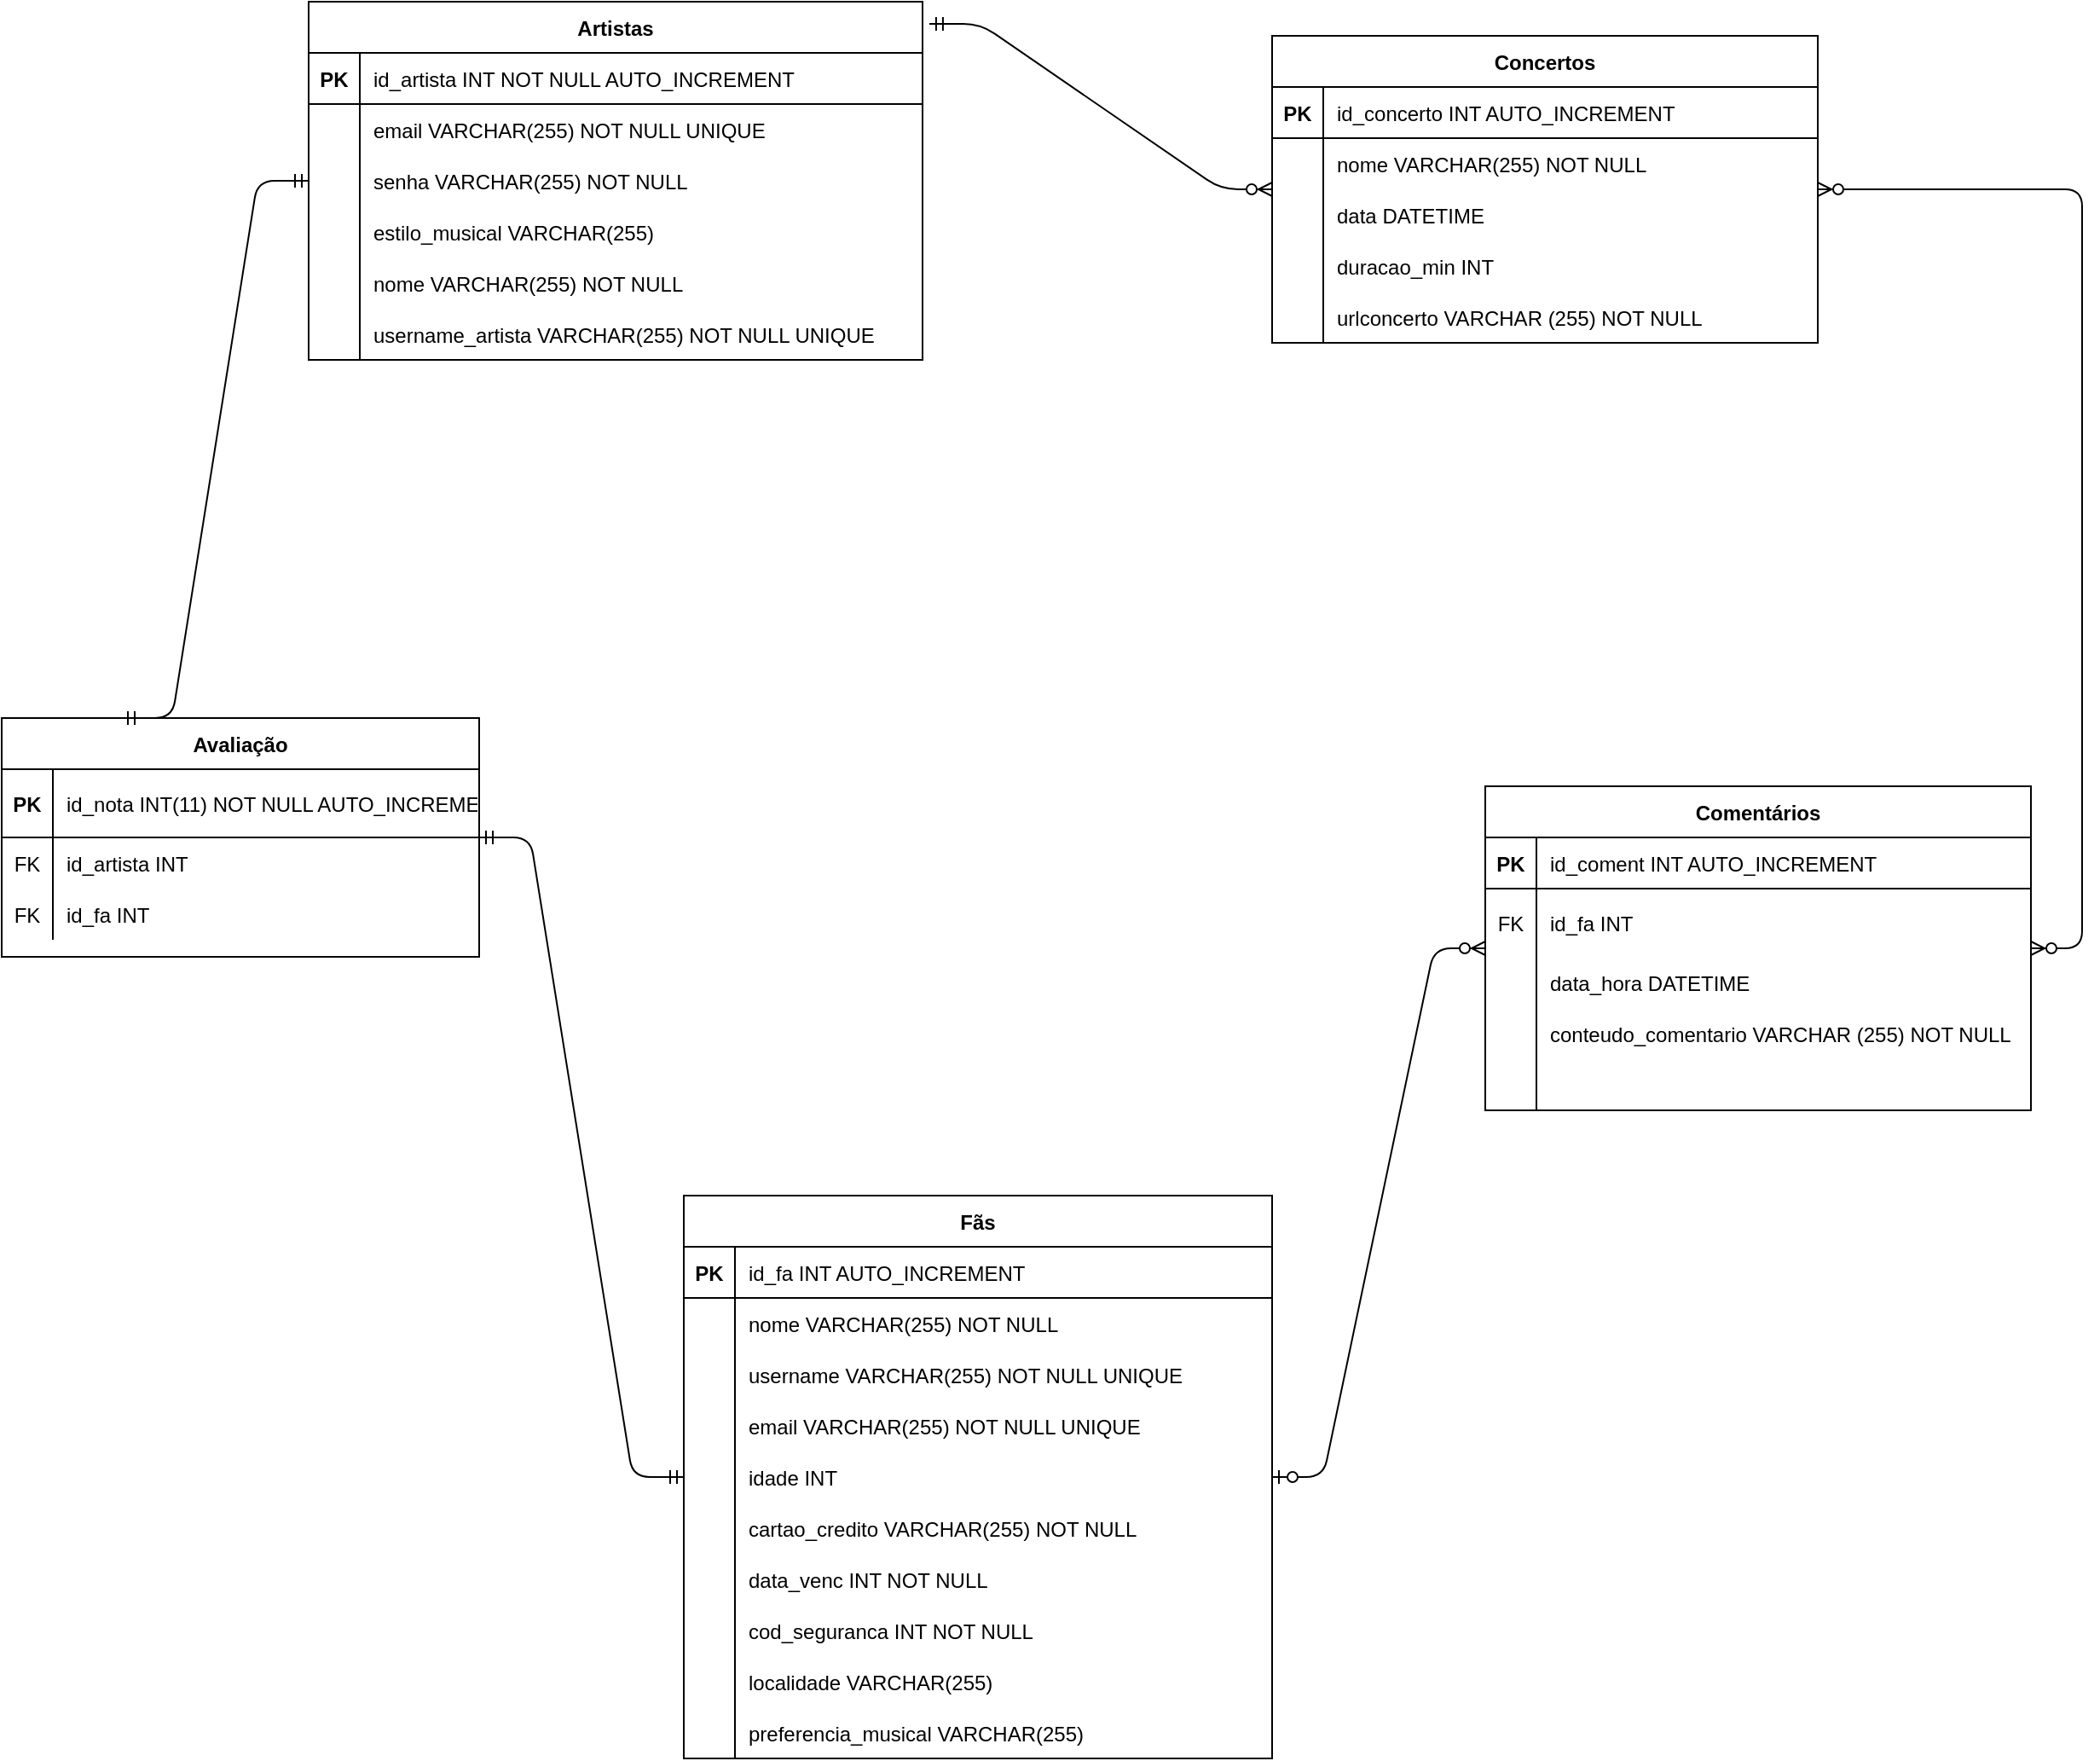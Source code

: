 <mxfile version="14.6.1" type="device"><diagram id="R2lEEEUBdFMjLlhIrx00" name="Page-1"><mxGraphModel dx="1736" dy="786" grid="1" gridSize="10" guides="1" tooltips="1" connect="1" arrows="1" fold="1" page="1" pageScale="1" pageWidth="850" pageHeight="1100" math="0" shadow="0" extFonts="Permanent Marker^https://fonts.googleapis.com/css?family=Permanent+Marker"><root><mxCell id="0"/><mxCell id="1" parent="0"/><mxCell id="C-vyLk0tnHw3VtMMgP7b-2" value="Fãs" style="shape=table;startSize=30;container=1;collapsible=1;childLayout=tableLayout;fixedRows=1;rowLines=0;fontStyle=1;align=center;resizeLast=1;" parent="1" vertex="1"><mxGeometry x="450" y="870" width="345" height="330" as="geometry"/></mxCell><mxCell id="C-vyLk0tnHw3VtMMgP7b-3" value="" style="shape=partialRectangle;collapsible=0;dropTarget=0;pointerEvents=0;fillColor=none;points=[[0,0.5],[1,0.5]];portConstraint=eastwest;top=0;left=0;right=0;bottom=1;fontStyle=0" parent="C-vyLk0tnHw3VtMMgP7b-2" vertex="1"><mxGeometry y="30" width="345" height="30" as="geometry"/></mxCell><mxCell id="C-vyLk0tnHw3VtMMgP7b-4" value="PK" style="shape=partialRectangle;overflow=hidden;connectable=0;fillColor=none;top=0;left=0;bottom=0;right=0;fontStyle=1;" parent="C-vyLk0tnHw3VtMMgP7b-3" vertex="1"><mxGeometry width="30" height="30" as="geometry"/></mxCell><mxCell id="C-vyLk0tnHw3VtMMgP7b-5" value="id_fa INT AUTO_INCREMENT " style="shape=partialRectangle;overflow=hidden;connectable=0;fillColor=none;top=0;left=0;bottom=0;right=0;align=left;spacingLeft=6;fontStyle=0;" parent="C-vyLk0tnHw3VtMMgP7b-3" vertex="1"><mxGeometry x="30" width="315" height="30" as="geometry"/></mxCell><mxCell id="C-vyLk0tnHw3VtMMgP7b-6" value="" style="shape=partialRectangle;collapsible=0;dropTarget=0;pointerEvents=0;fillColor=none;points=[[0,0.5],[1,0.5]];portConstraint=eastwest;top=0;left=0;right=0;bottom=0;" parent="C-vyLk0tnHw3VtMMgP7b-2" vertex="1"><mxGeometry y="60" width="345" height="30" as="geometry"/></mxCell><mxCell id="C-vyLk0tnHw3VtMMgP7b-7" value="" style="shape=partialRectangle;overflow=hidden;connectable=0;fillColor=none;top=0;left=0;bottom=0;right=0;" parent="C-vyLk0tnHw3VtMMgP7b-6" vertex="1"><mxGeometry width="30" height="30" as="geometry"/></mxCell><mxCell id="C-vyLk0tnHw3VtMMgP7b-8" value="nome VARCHAR(255) NOT NULL" style="shape=partialRectangle;overflow=hidden;connectable=0;fillColor=none;top=0;left=0;bottom=0;right=0;align=left;spacingLeft=6;" parent="C-vyLk0tnHw3VtMMgP7b-6" vertex="1"><mxGeometry x="30" width="315" height="30" as="geometry"/></mxCell><mxCell id="C-vyLk0tnHw3VtMMgP7b-9" value="" style="shape=partialRectangle;collapsible=0;dropTarget=0;pointerEvents=0;fillColor=none;points=[[0,0.5],[1,0.5]];portConstraint=eastwest;top=0;left=0;right=0;bottom=0;" parent="C-vyLk0tnHw3VtMMgP7b-2" vertex="1"><mxGeometry y="90" width="345" height="30" as="geometry"/></mxCell><mxCell id="C-vyLk0tnHw3VtMMgP7b-10" value="" style="shape=partialRectangle;overflow=hidden;connectable=0;fillColor=none;top=0;left=0;bottom=0;right=0;" parent="C-vyLk0tnHw3VtMMgP7b-9" vertex="1"><mxGeometry width="30" height="30" as="geometry"/></mxCell><mxCell id="C-vyLk0tnHw3VtMMgP7b-11" value="username VARCHAR(255) NOT NULL UNIQUE" style="shape=partialRectangle;overflow=hidden;connectable=0;fillColor=none;top=0;left=0;bottom=0;right=0;align=left;spacingLeft=6;" parent="C-vyLk0tnHw3VtMMgP7b-9" vertex="1"><mxGeometry x="30" width="315" height="30" as="geometry"/></mxCell><mxCell id="DINLj8_O2eYmH_7j22Gi-57" style="shape=partialRectangle;collapsible=0;dropTarget=0;pointerEvents=0;fillColor=none;points=[[0,0.5],[1,0.5]];portConstraint=eastwest;top=0;left=0;right=0;bottom=0;" vertex="1" parent="C-vyLk0tnHw3VtMMgP7b-2"><mxGeometry y="120" width="345" height="30" as="geometry"/></mxCell><mxCell id="DINLj8_O2eYmH_7j22Gi-58" style="shape=partialRectangle;overflow=hidden;connectable=0;fillColor=none;top=0;left=0;bottom=0;right=0;" vertex="1" parent="DINLj8_O2eYmH_7j22Gi-57"><mxGeometry width="30" height="30" as="geometry"/></mxCell><mxCell id="DINLj8_O2eYmH_7j22Gi-59" value="email VARCHAR(255) NOT NULL UNIQUE" style="shape=partialRectangle;overflow=hidden;connectable=0;fillColor=none;top=0;left=0;bottom=0;right=0;align=left;spacingLeft=6;" vertex="1" parent="DINLj8_O2eYmH_7j22Gi-57"><mxGeometry x="30" width="315" height="30" as="geometry"/></mxCell><mxCell id="DINLj8_O2eYmH_7j22Gi-60" style="shape=partialRectangle;collapsible=0;dropTarget=0;pointerEvents=0;fillColor=none;points=[[0,0.5],[1,0.5]];portConstraint=eastwest;top=0;left=0;right=0;bottom=0;" vertex="1" parent="C-vyLk0tnHw3VtMMgP7b-2"><mxGeometry y="150" width="345" height="30" as="geometry"/></mxCell><mxCell id="DINLj8_O2eYmH_7j22Gi-61" style="shape=partialRectangle;overflow=hidden;connectable=0;fillColor=none;top=0;left=0;bottom=0;right=0;" vertex="1" parent="DINLj8_O2eYmH_7j22Gi-60"><mxGeometry width="30" height="30" as="geometry"/></mxCell><mxCell id="DINLj8_O2eYmH_7j22Gi-62" value="idade INT" style="shape=partialRectangle;overflow=hidden;connectable=0;fillColor=none;top=0;left=0;bottom=0;right=0;align=left;spacingLeft=6;" vertex="1" parent="DINLj8_O2eYmH_7j22Gi-60"><mxGeometry x="30" width="315" height="30" as="geometry"/></mxCell><mxCell id="DINLj8_O2eYmH_7j22Gi-63" style="shape=partialRectangle;collapsible=0;dropTarget=0;pointerEvents=0;fillColor=none;points=[[0,0.5],[1,0.5]];portConstraint=eastwest;top=0;left=0;right=0;bottom=0;" vertex="1" parent="C-vyLk0tnHw3VtMMgP7b-2"><mxGeometry y="180" width="345" height="30" as="geometry"/></mxCell><mxCell id="DINLj8_O2eYmH_7j22Gi-64" style="shape=partialRectangle;overflow=hidden;connectable=0;fillColor=none;top=0;left=0;bottom=0;right=0;" vertex="1" parent="DINLj8_O2eYmH_7j22Gi-63"><mxGeometry width="30" height="30" as="geometry"/></mxCell><mxCell id="DINLj8_O2eYmH_7j22Gi-65" value="cartao_credito VARCHAR(255) NOT NULL" style="shape=partialRectangle;overflow=hidden;connectable=0;fillColor=none;top=0;left=0;bottom=0;right=0;align=left;spacingLeft=6;" vertex="1" parent="DINLj8_O2eYmH_7j22Gi-63"><mxGeometry x="30" width="315" height="30" as="geometry"/></mxCell><mxCell id="DINLj8_O2eYmH_7j22Gi-66" style="shape=partialRectangle;collapsible=0;dropTarget=0;pointerEvents=0;fillColor=none;points=[[0,0.5],[1,0.5]];portConstraint=eastwest;top=0;left=0;right=0;bottom=0;" vertex="1" parent="C-vyLk0tnHw3VtMMgP7b-2"><mxGeometry y="210" width="345" height="30" as="geometry"/></mxCell><mxCell id="DINLj8_O2eYmH_7j22Gi-67" style="shape=partialRectangle;overflow=hidden;connectable=0;fillColor=none;top=0;left=0;bottom=0;right=0;" vertex="1" parent="DINLj8_O2eYmH_7j22Gi-66"><mxGeometry width="30" height="30" as="geometry"/></mxCell><mxCell id="DINLj8_O2eYmH_7j22Gi-68" value="data_venc INT NOT NULL" style="shape=partialRectangle;overflow=hidden;connectable=0;fillColor=none;top=0;left=0;bottom=0;right=0;align=left;spacingLeft=6;" vertex="1" parent="DINLj8_O2eYmH_7j22Gi-66"><mxGeometry x="30" width="315" height="30" as="geometry"/></mxCell><mxCell id="DINLj8_O2eYmH_7j22Gi-69" style="shape=partialRectangle;collapsible=0;dropTarget=0;pointerEvents=0;fillColor=none;points=[[0,0.5],[1,0.5]];portConstraint=eastwest;top=0;left=0;right=0;bottom=0;" vertex="1" parent="C-vyLk0tnHw3VtMMgP7b-2"><mxGeometry y="240" width="345" height="30" as="geometry"/></mxCell><mxCell id="DINLj8_O2eYmH_7j22Gi-70" style="shape=partialRectangle;overflow=hidden;connectable=0;fillColor=none;top=0;left=0;bottom=0;right=0;" vertex="1" parent="DINLj8_O2eYmH_7j22Gi-69"><mxGeometry width="30" height="30" as="geometry"/></mxCell><mxCell id="DINLj8_O2eYmH_7j22Gi-71" value="cod_seguranca INT NOT NULL" style="shape=partialRectangle;overflow=hidden;connectable=0;fillColor=none;top=0;left=0;bottom=0;right=0;align=left;spacingLeft=6;" vertex="1" parent="DINLj8_O2eYmH_7j22Gi-69"><mxGeometry x="30" width="315" height="30" as="geometry"/></mxCell><mxCell id="DINLj8_O2eYmH_7j22Gi-72" style="shape=partialRectangle;collapsible=0;dropTarget=0;pointerEvents=0;fillColor=none;points=[[0,0.5],[1,0.5]];portConstraint=eastwest;top=0;left=0;right=0;bottom=0;" vertex="1" parent="C-vyLk0tnHw3VtMMgP7b-2"><mxGeometry y="270" width="345" height="30" as="geometry"/></mxCell><mxCell id="DINLj8_O2eYmH_7j22Gi-73" style="shape=partialRectangle;overflow=hidden;connectable=0;fillColor=none;top=0;left=0;bottom=0;right=0;" vertex="1" parent="DINLj8_O2eYmH_7j22Gi-72"><mxGeometry width="30" height="30" as="geometry"/></mxCell><mxCell id="DINLj8_O2eYmH_7j22Gi-74" value="localidade VARCHAR(255)" style="shape=partialRectangle;overflow=hidden;connectable=0;fillColor=none;top=0;left=0;bottom=0;right=0;align=left;spacingLeft=6;" vertex="1" parent="DINLj8_O2eYmH_7j22Gi-72"><mxGeometry x="30" width="315" height="30" as="geometry"/></mxCell><mxCell id="DINLj8_O2eYmH_7j22Gi-75" style="shape=partialRectangle;collapsible=0;dropTarget=0;pointerEvents=0;fillColor=none;points=[[0,0.5],[1,0.5]];portConstraint=eastwest;top=0;left=0;right=0;bottom=0;" vertex="1" parent="C-vyLk0tnHw3VtMMgP7b-2"><mxGeometry y="300" width="345" height="30" as="geometry"/></mxCell><mxCell id="DINLj8_O2eYmH_7j22Gi-76" style="shape=partialRectangle;overflow=hidden;connectable=0;fillColor=none;top=0;left=0;bottom=0;right=0;" vertex="1" parent="DINLj8_O2eYmH_7j22Gi-75"><mxGeometry width="30" height="30" as="geometry"/></mxCell><mxCell id="DINLj8_O2eYmH_7j22Gi-77" value="preferencia_musical VARCHAR(255)" style="shape=partialRectangle;overflow=hidden;connectable=0;fillColor=none;top=0;left=0;bottom=0;right=0;align=left;spacingLeft=6;" vertex="1" parent="DINLj8_O2eYmH_7j22Gi-75"><mxGeometry x="30" width="315" height="30" as="geometry"/></mxCell><mxCell id="C-vyLk0tnHw3VtMMgP7b-23" value="Avaliação" style="shape=table;startSize=30;container=1;collapsible=1;childLayout=tableLayout;fixedRows=1;rowLines=0;fontStyle=1;align=center;resizeLast=1;" parent="1" vertex="1"><mxGeometry x="50" y="590" width="280" height="140" as="geometry"/></mxCell><mxCell id="C-vyLk0tnHw3VtMMgP7b-24" value="" style="shape=partialRectangle;collapsible=0;dropTarget=0;pointerEvents=0;fillColor=none;points=[[0,0.5],[1,0.5]];portConstraint=eastwest;top=0;left=0;right=0;bottom=1;" parent="C-vyLk0tnHw3VtMMgP7b-23" vertex="1"><mxGeometry y="30" width="280" height="40" as="geometry"/></mxCell><mxCell id="C-vyLk0tnHw3VtMMgP7b-25" value="PK" style="shape=partialRectangle;overflow=hidden;connectable=0;fillColor=none;top=0;left=0;bottom=0;right=0;fontStyle=1;" parent="C-vyLk0tnHw3VtMMgP7b-24" vertex="1"><mxGeometry width="30" height="40" as="geometry"/></mxCell><mxCell id="C-vyLk0tnHw3VtMMgP7b-26" value="id_nota INT(11) NOT NULL AUTO_INCREMENT" style="shape=partialRectangle;overflow=hidden;connectable=0;fillColor=none;top=0;left=0;bottom=0;right=0;align=left;spacingLeft=6;fontStyle=0;" parent="C-vyLk0tnHw3VtMMgP7b-24" vertex="1"><mxGeometry x="30" width="250" height="40" as="geometry"/></mxCell><mxCell id="C-vyLk0tnHw3VtMMgP7b-27" value="" style="shape=partialRectangle;collapsible=0;dropTarget=0;pointerEvents=0;fillColor=none;points=[[0,0.5],[1,0.5]];portConstraint=eastwest;top=0;left=0;right=0;bottom=0;" parent="C-vyLk0tnHw3VtMMgP7b-23" vertex="1"><mxGeometry y="70" width="280" height="30" as="geometry"/></mxCell><mxCell id="C-vyLk0tnHw3VtMMgP7b-28" value="FK" style="shape=partialRectangle;overflow=hidden;connectable=0;fillColor=none;top=0;left=0;bottom=0;right=0;" parent="C-vyLk0tnHw3VtMMgP7b-27" vertex="1"><mxGeometry width="30" height="30" as="geometry"/></mxCell><mxCell id="C-vyLk0tnHw3VtMMgP7b-29" value="id_artista INT" style="shape=partialRectangle;overflow=hidden;connectable=0;fillColor=none;top=0;left=0;bottom=0;right=0;align=left;spacingLeft=6;" parent="C-vyLk0tnHw3VtMMgP7b-27" vertex="1"><mxGeometry x="30" width="250" height="30" as="geometry"/></mxCell><mxCell id="DINLj8_O2eYmH_7j22Gi-49" style="shape=partialRectangle;collapsible=0;dropTarget=0;pointerEvents=0;fillColor=none;points=[[0,0.5],[1,0.5]];portConstraint=eastwest;top=0;left=0;right=0;bottom=0;" vertex="1" parent="C-vyLk0tnHw3VtMMgP7b-23"><mxGeometry y="100" width="280" height="30" as="geometry"/></mxCell><mxCell id="DINLj8_O2eYmH_7j22Gi-50" value="FK" style="shape=partialRectangle;overflow=hidden;connectable=0;fillColor=none;top=0;left=0;bottom=0;right=0;" vertex="1" parent="DINLj8_O2eYmH_7j22Gi-49"><mxGeometry width="30" height="30" as="geometry"/></mxCell><mxCell id="DINLj8_O2eYmH_7j22Gi-51" value="id_fa INT" style="shape=partialRectangle;overflow=hidden;connectable=0;fillColor=none;top=0;left=0;bottom=0;right=0;align=left;spacingLeft=6;" vertex="1" parent="DINLj8_O2eYmH_7j22Gi-49"><mxGeometry x="30" width="250" height="30" as="geometry"/></mxCell><mxCell id="DINLj8_O2eYmH_7j22Gi-2" value="Artistas" style="shape=table;startSize=30;container=1;collapsible=1;childLayout=tableLayout;fixedRows=1;rowLines=0;fontStyle=1;align=center;resizeLast=1;" vertex="1" parent="1"><mxGeometry x="230" y="170" width="360" height="210" as="geometry"><mxRectangle x="40" y="30" width="80" height="30" as="alternateBounds"/></mxGeometry></mxCell><mxCell id="DINLj8_O2eYmH_7j22Gi-3" value="" style="shape=partialRectangle;collapsible=0;dropTarget=0;pointerEvents=0;fillColor=none;points=[[0,0.5],[1,0.5]];portConstraint=eastwest;top=0;left=0;right=0;bottom=1;" vertex="1" parent="DINLj8_O2eYmH_7j22Gi-2"><mxGeometry y="30" width="360" height="30" as="geometry"/></mxCell><mxCell id="DINLj8_O2eYmH_7j22Gi-4" value="PK" style="shape=partialRectangle;overflow=hidden;connectable=0;fillColor=none;top=0;left=0;bottom=0;right=0;fontStyle=1;" vertex="1" parent="DINLj8_O2eYmH_7j22Gi-3"><mxGeometry width="30" height="30" as="geometry"/></mxCell><mxCell id="DINLj8_O2eYmH_7j22Gi-5" value="id_artista INT NOT NULL AUTO_INCREMENT" style="shape=partialRectangle;overflow=hidden;connectable=0;fillColor=none;top=0;left=0;bottom=0;right=0;align=left;spacingLeft=6;fontStyle=0;" vertex="1" parent="DINLj8_O2eYmH_7j22Gi-3"><mxGeometry x="30" width="330" height="30" as="geometry"/></mxCell><mxCell id="DINLj8_O2eYmH_7j22Gi-6" value="" style="shape=partialRectangle;collapsible=0;dropTarget=0;pointerEvents=0;fillColor=none;points=[[0,0.5],[1,0.5]];portConstraint=eastwest;top=0;left=0;right=0;bottom=0;" vertex="1" parent="DINLj8_O2eYmH_7j22Gi-2"><mxGeometry y="60" width="360" height="30" as="geometry"/></mxCell><mxCell id="DINLj8_O2eYmH_7j22Gi-7" value="" style="shape=partialRectangle;overflow=hidden;connectable=0;fillColor=none;top=0;left=0;bottom=0;right=0;" vertex="1" parent="DINLj8_O2eYmH_7j22Gi-6"><mxGeometry width="30" height="30" as="geometry"/></mxCell><mxCell id="DINLj8_O2eYmH_7j22Gi-8" value="email VARCHAR(255) NOT NULL UNIQUE" style="shape=partialRectangle;overflow=hidden;connectable=0;fillColor=none;top=0;left=0;bottom=0;right=0;align=left;spacingLeft=6;" vertex="1" parent="DINLj8_O2eYmH_7j22Gi-6"><mxGeometry x="30" width="330" height="30" as="geometry"/></mxCell><mxCell id="DINLj8_O2eYmH_7j22Gi-43" style="shape=partialRectangle;collapsible=0;dropTarget=0;pointerEvents=0;fillColor=none;points=[[0,0.5],[1,0.5]];portConstraint=eastwest;top=0;left=0;right=0;bottom=0;" vertex="1" parent="DINLj8_O2eYmH_7j22Gi-2"><mxGeometry y="90" width="360" height="30" as="geometry"/></mxCell><mxCell id="DINLj8_O2eYmH_7j22Gi-44" style="shape=partialRectangle;overflow=hidden;connectable=0;fillColor=none;top=0;left=0;bottom=0;right=0;" vertex="1" parent="DINLj8_O2eYmH_7j22Gi-43"><mxGeometry width="30" height="30" as="geometry"/></mxCell><mxCell id="DINLj8_O2eYmH_7j22Gi-45" value="senha VARCHAR(255) NOT NULL" style="shape=partialRectangle;overflow=hidden;connectable=0;fillColor=none;top=0;left=0;bottom=0;right=0;align=left;spacingLeft=6;" vertex="1" parent="DINLj8_O2eYmH_7j22Gi-43"><mxGeometry x="30" width="330" height="30" as="geometry"/></mxCell><mxCell id="DINLj8_O2eYmH_7j22Gi-9" value="" style="shape=partialRectangle;collapsible=0;dropTarget=0;pointerEvents=0;fillColor=none;points=[[0,0.5],[1,0.5]];portConstraint=eastwest;top=0;left=0;right=0;bottom=0;" vertex="1" parent="DINLj8_O2eYmH_7j22Gi-2"><mxGeometry y="120" width="360" height="30" as="geometry"/></mxCell><mxCell id="DINLj8_O2eYmH_7j22Gi-10" value="" style="shape=partialRectangle;overflow=hidden;connectable=0;fillColor=none;top=0;left=0;bottom=0;right=0;" vertex="1" parent="DINLj8_O2eYmH_7j22Gi-9"><mxGeometry width="30" height="30" as="geometry"/></mxCell><mxCell id="DINLj8_O2eYmH_7j22Gi-11" value="estilo_musical VARCHAR(255)" style="shape=partialRectangle;overflow=hidden;connectable=0;fillColor=none;top=0;left=0;bottom=0;right=0;align=left;spacingLeft=6;" vertex="1" parent="DINLj8_O2eYmH_7j22Gi-9"><mxGeometry x="30" width="330" height="30" as="geometry"/></mxCell><mxCell id="DINLj8_O2eYmH_7j22Gi-40" style="shape=partialRectangle;collapsible=0;dropTarget=0;pointerEvents=0;fillColor=none;points=[[0,0.5],[1,0.5]];portConstraint=eastwest;top=0;left=0;right=0;bottom=0;" vertex="1" parent="DINLj8_O2eYmH_7j22Gi-2"><mxGeometry y="150" width="360" height="30" as="geometry"/></mxCell><mxCell id="DINLj8_O2eYmH_7j22Gi-41" style="shape=partialRectangle;overflow=hidden;connectable=0;fillColor=none;top=0;left=0;bottom=0;right=0;" vertex="1" parent="DINLj8_O2eYmH_7j22Gi-40"><mxGeometry width="30" height="30" as="geometry"/></mxCell><mxCell id="DINLj8_O2eYmH_7j22Gi-42" value="nome VARCHAR(255) NOT NULL" style="shape=partialRectangle;overflow=hidden;connectable=0;fillColor=none;top=0;left=0;bottom=0;right=0;align=left;spacingLeft=6;" vertex="1" parent="DINLj8_O2eYmH_7j22Gi-40"><mxGeometry x="30" width="330" height="30" as="geometry"/></mxCell><mxCell id="DINLj8_O2eYmH_7j22Gi-46" style="shape=partialRectangle;collapsible=0;dropTarget=0;pointerEvents=0;fillColor=none;points=[[0,0.5],[1,0.5]];portConstraint=eastwest;top=0;left=0;right=0;bottom=0;" vertex="1" parent="DINLj8_O2eYmH_7j22Gi-2"><mxGeometry y="180" width="360" height="30" as="geometry"/></mxCell><mxCell id="DINLj8_O2eYmH_7j22Gi-47" style="shape=partialRectangle;overflow=hidden;connectable=0;fillColor=none;top=0;left=0;bottom=0;right=0;" vertex="1" parent="DINLj8_O2eYmH_7j22Gi-46"><mxGeometry width="30" height="30" as="geometry"/></mxCell><mxCell id="DINLj8_O2eYmH_7j22Gi-48" value="username_artista VARCHAR(255) NOT NULL UNIQUE" style="shape=partialRectangle;overflow=hidden;connectable=0;fillColor=none;top=0;left=0;bottom=0;right=0;align=left;spacingLeft=6;" vertex="1" parent="DINLj8_O2eYmH_7j22Gi-46"><mxGeometry x="30" width="330" height="30" as="geometry"/></mxCell><mxCell id="DINLj8_O2eYmH_7j22Gi-12" value="Comentários" style="shape=table;startSize=30;container=1;collapsible=1;childLayout=tableLayout;fixedRows=1;rowLines=0;fontStyle=1;align=center;resizeLast=1;" vertex="1" parent="1"><mxGeometry x="920" y="630" width="320" height="190" as="geometry"/></mxCell><mxCell id="DINLj8_O2eYmH_7j22Gi-13" value="" style="shape=partialRectangle;collapsible=0;dropTarget=0;pointerEvents=0;fillColor=none;points=[[0,0.5],[1,0.5]];portConstraint=eastwest;top=0;left=0;right=0;bottom=1;" vertex="1" parent="DINLj8_O2eYmH_7j22Gi-12"><mxGeometry y="30" width="320" height="30" as="geometry"/></mxCell><mxCell id="DINLj8_O2eYmH_7j22Gi-14" value="PK" style="shape=partialRectangle;overflow=hidden;connectable=0;fillColor=none;top=0;left=0;bottom=0;right=0;fontStyle=1;" vertex="1" parent="DINLj8_O2eYmH_7j22Gi-13"><mxGeometry width="30" height="30" as="geometry"/></mxCell><mxCell id="DINLj8_O2eYmH_7j22Gi-15" value="id_coment INT AUTO_INCREMENT" style="shape=partialRectangle;overflow=hidden;connectable=0;fillColor=none;top=0;left=0;bottom=0;right=0;align=left;spacingLeft=6;fontStyle=0;" vertex="1" parent="DINLj8_O2eYmH_7j22Gi-13"><mxGeometry x="30" width="290" height="30" as="geometry"/></mxCell><mxCell id="DINLj8_O2eYmH_7j22Gi-16" value="" style="shape=partialRectangle;collapsible=0;dropTarget=0;pointerEvents=0;fillColor=none;points=[[0,0.5],[1,0.5]];portConstraint=eastwest;top=0;left=0;right=0;bottom=0;" vertex="1" parent="DINLj8_O2eYmH_7j22Gi-12"><mxGeometry y="60" width="320" height="40" as="geometry"/></mxCell><mxCell id="DINLj8_O2eYmH_7j22Gi-17" value="FK" style="shape=partialRectangle;overflow=hidden;connectable=0;fillColor=none;top=0;left=0;bottom=0;right=0;" vertex="1" parent="DINLj8_O2eYmH_7j22Gi-16"><mxGeometry width="30" height="40" as="geometry"/></mxCell><mxCell id="DINLj8_O2eYmH_7j22Gi-18" value="id_fa INT" style="shape=partialRectangle;overflow=hidden;connectable=0;fillColor=none;top=0;left=0;bottom=0;right=0;align=left;spacingLeft=6;" vertex="1" parent="DINLj8_O2eYmH_7j22Gi-16"><mxGeometry x="30" width="290" height="40" as="geometry"/></mxCell><mxCell id="DINLj8_O2eYmH_7j22Gi-78" style="shape=partialRectangle;collapsible=0;dropTarget=0;pointerEvents=0;fillColor=none;points=[[0,0.5],[1,0.5]];portConstraint=eastwest;top=0;left=0;right=0;bottom=0;" vertex="1" parent="DINLj8_O2eYmH_7j22Gi-12"><mxGeometry y="100" width="320" height="30" as="geometry"/></mxCell><mxCell id="DINLj8_O2eYmH_7j22Gi-79" style="shape=partialRectangle;overflow=hidden;connectable=0;fillColor=none;top=0;left=0;bottom=0;right=0;" vertex="1" parent="DINLj8_O2eYmH_7j22Gi-78"><mxGeometry width="30" height="30" as="geometry"/></mxCell><mxCell id="DINLj8_O2eYmH_7j22Gi-80" value="data_hora DATETIME" style="shape=partialRectangle;overflow=hidden;connectable=0;fillColor=none;top=0;left=0;bottom=0;right=0;align=left;spacingLeft=6;" vertex="1" parent="DINLj8_O2eYmH_7j22Gi-78"><mxGeometry x="30" width="290" height="30" as="geometry"/></mxCell><mxCell id="DINLj8_O2eYmH_7j22Gi-81" style="shape=partialRectangle;collapsible=0;dropTarget=0;pointerEvents=0;fillColor=none;points=[[0,0.5],[1,0.5]];portConstraint=eastwest;top=0;left=0;right=0;bottom=0;" vertex="1" parent="DINLj8_O2eYmH_7j22Gi-12"><mxGeometry y="130" width="320" height="30" as="geometry"/></mxCell><mxCell id="DINLj8_O2eYmH_7j22Gi-82" style="shape=partialRectangle;overflow=hidden;connectable=0;fillColor=none;top=0;left=0;bottom=0;right=0;" vertex="1" parent="DINLj8_O2eYmH_7j22Gi-81"><mxGeometry width="30" height="30" as="geometry"/></mxCell><mxCell id="DINLj8_O2eYmH_7j22Gi-83" value="conteudo_comentario VARCHAR (255) NOT NULL" style="shape=partialRectangle;overflow=hidden;connectable=0;fillColor=none;top=0;left=0;bottom=0;right=0;align=left;spacingLeft=6;" vertex="1" parent="DINLj8_O2eYmH_7j22Gi-81"><mxGeometry x="30" width="290" height="30" as="geometry"/></mxCell><mxCell id="DINLj8_O2eYmH_7j22Gi-84" style="shape=partialRectangle;collapsible=0;dropTarget=0;pointerEvents=0;fillColor=none;points=[[0,0.5],[1,0.5]];portConstraint=eastwest;top=0;left=0;right=0;bottom=0;" vertex="1" parent="DINLj8_O2eYmH_7j22Gi-12"><mxGeometry y="160" width="320" height="30" as="geometry"/></mxCell><mxCell id="DINLj8_O2eYmH_7j22Gi-85" style="shape=partialRectangle;overflow=hidden;connectable=0;fillColor=none;top=0;left=0;bottom=0;right=0;" vertex="1" parent="DINLj8_O2eYmH_7j22Gi-84"><mxGeometry width="30" height="30" as="geometry"/></mxCell><mxCell id="DINLj8_O2eYmH_7j22Gi-86" value="" style="shape=partialRectangle;overflow=hidden;connectable=0;fillColor=none;top=0;left=0;bottom=0;right=0;align=left;spacingLeft=6;" vertex="1" parent="DINLj8_O2eYmH_7j22Gi-84"><mxGeometry x="30" width="290" height="30" as="geometry"/></mxCell><mxCell id="DINLj8_O2eYmH_7j22Gi-26" value="Concertos" style="shape=table;startSize=30;container=1;collapsible=1;childLayout=tableLayout;fixedRows=1;rowLines=0;fontStyle=1;align=center;resizeLast=1;" vertex="1" parent="1"><mxGeometry x="795" y="190" width="320" height="180" as="geometry"/></mxCell><mxCell id="DINLj8_O2eYmH_7j22Gi-27" value="" style="shape=partialRectangle;collapsible=0;dropTarget=0;pointerEvents=0;fillColor=none;points=[[0,0.5],[1,0.5]];portConstraint=eastwest;top=0;left=0;right=0;bottom=1;" vertex="1" parent="DINLj8_O2eYmH_7j22Gi-26"><mxGeometry y="30" width="320" height="30" as="geometry"/></mxCell><mxCell id="DINLj8_O2eYmH_7j22Gi-28" value="PK" style="shape=partialRectangle;overflow=hidden;connectable=0;fillColor=none;top=0;left=0;bottom=0;right=0;fontStyle=1;" vertex="1" parent="DINLj8_O2eYmH_7j22Gi-27"><mxGeometry width="30" height="30" as="geometry"/></mxCell><mxCell id="DINLj8_O2eYmH_7j22Gi-29" value="id_concerto INT AUTO_INCREMENT" style="shape=partialRectangle;overflow=hidden;connectable=0;fillColor=none;top=0;left=0;bottom=0;right=0;align=left;spacingLeft=6;fontStyle=0;" vertex="1" parent="DINLj8_O2eYmH_7j22Gi-27"><mxGeometry x="30" width="290" height="30" as="geometry"/></mxCell><mxCell id="DINLj8_O2eYmH_7j22Gi-30" value="" style="shape=partialRectangle;collapsible=0;dropTarget=0;pointerEvents=0;fillColor=none;points=[[0,0.5],[1,0.5]];portConstraint=eastwest;top=0;left=0;right=0;bottom=0;" vertex="1" parent="DINLj8_O2eYmH_7j22Gi-26"><mxGeometry y="60" width="320" height="30" as="geometry"/></mxCell><mxCell id="DINLj8_O2eYmH_7j22Gi-31" value="" style="shape=partialRectangle;overflow=hidden;connectable=0;fillColor=none;top=0;left=0;bottom=0;right=0;" vertex="1" parent="DINLj8_O2eYmH_7j22Gi-30"><mxGeometry width="30" height="30" as="geometry"/></mxCell><mxCell id="DINLj8_O2eYmH_7j22Gi-32" value="nome VARCHAR(255) NOT NULL" style="shape=partialRectangle;overflow=hidden;connectable=0;fillColor=none;top=0;left=0;bottom=0;right=0;align=left;spacingLeft=6;" vertex="1" parent="DINLj8_O2eYmH_7j22Gi-30"><mxGeometry x="30" width="290" height="30" as="geometry"/></mxCell><mxCell id="DINLj8_O2eYmH_7j22Gi-90" style="shape=partialRectangle;collapsible=0;dropTarget=0;pointerEvents=0;fillColor=none;points=[[0,0.5],[1,0.5]];portConstraint=eastwest;top=0;left=0;right=0;bottom=0;" vertex="1" parent="DINLj8_O2eYmH_7j22Gi-26"><mxGeometry y="90" width="320" height="30" as="geometry"/></mxCell><mxCell id="DINLj8_O2eYmH_7j22Gi-91" style="shape=partialRectangle;overflow=hidden;connectable=0;fillColor=none;top=0;left=0;bottom=0;right=0;" vertex="1" parent="DINLj8_O2eYmH_7j22Gi-90"><mxGeometry width="30" height="30" as="geometry"/></mxCell><mxCell id="DINLj8_O2eYmH_7j22Gi-92" value="data DATETIME" style="shape=partialRectangle;overflow=hidden;connectable=0;fillColor=none;top=0;left=0;bottom=0;right=0;align=left;spacingLeft=6;" vertex="1" parent="DINLj8_O2eYmH_7j22Gi-90"><mxGeometry x="30" width="290" height="30" as="geometry"/></mxCell><mxCell id="DINLj8_O2eYmH_7j22Gi-87" style="shape=partialRectangle;collapsible=0;dropTarget=0;pointerEvents=0;fillColor=none;points=[[0,0.5],[1,0.5]];portConstraint=eastwest;top=0;left=0;right=0;bottom=0;" vertex="1" parent="DINLj8_O2eYmH_7j22Gi-26"><mxGeometry y="120" width="320" height="30" as="geometry"/></mxCell><mxCell id="DINLj8_O2eYmH_7j22Gi-88" style="shape=partialRectangle;overflow=hidden;connectable=0;fillColor=none;top=0;left=0;bottom=0;right=0;" vertex="1" parent="DINLj8_O2eYmH_7j22Gi-87"><mxGeometry width="30" height="30" as="geometry"/></mxCell><mxCell id="DINLj8_O2eYmH_7j22Gi-89" value="duracao_min INT" style="shape=partialRectangle;overflow=hidden;connectable=0;fillColor=none;top=0;left=0;bottom=0;right=0;align=left;spacingLeft=6;" vertex="1" parent="DINLj8_O2eYmH_7j22Gi-87"><mxGeometry x="30" width="290" height="30" as="geometry"/></mxCell><mxCell id="DINLj8_O2eYmH_7j22Gi-93" style="shape=partialRectangle;collapsible=0;dropTarget=0;pointerEvents=0;fillColor=none;points=[[0,0.5],[1,0.5]];portConstraint=eastwest;top=0;left=0;right=0;bottom=0;" vertex="1" parent="DINLj8_O2eYmH_7j22Gi-26"><mxGeometry y="150" width="320" height="30" as="geometry"/></mxCell><mxCell id="DINLj8_O2eYmH_7j22Gi-94" style="shape=partialRectangle;overflow=hidden;connectable=0;fillColor=none;top=0;left=0;bottom=0;right=0;" vertex="1" parent="DINLj8_O2eYmH_7j22Gi-93"><mxGeometry width="30" height="30" as="geometry"/></mxCell><mxCell id="DINLj8_O2eYmH_7j22Gi-95" value="urlconcerto VARCHAR (255) NOT NULL" style="shape=partialRectangle;overflow=hidden;connectable=0;fillColor=none;top=0;left=0;bottom=0;right=0;align=left;spacingLeft=6;" vertex="1" parent="DINLj8_O2eYmH_7j22Gi-93"><mxGeometry x="30" width="290" height="30" as="geometry"/></mxCell><mxCell id="DINLj8_O2eYmH_7j22Gi-100" value="" style="edgeStyle=entityRelationEdgeStyle;fontSize=12;html=1;endArrow=ERzeroToMany;startArrow=ERzeroToOne;" edge="1" parent="1" source="C-vyLk0tnHw3VtMMgP7b-2" target="DINLj8_O2eYmH_7j22Gi-12"><mxGeometry width="100" height="100" relative="1" as="geometry"><mxPoint x="720" y="670" as="sourcePoint"/><mxPoint x="820" y="570" as="targetPoint"/></mxGeometry></mxCell><mxCell id="DINLj8_O2eYmH_7j22Gi-101" value="" style="edgeStyle=entityRelationEdgeStyle;fontSize=12;html=1;endArrow=ERzeroToMany;endFill=1;startArrow=ERzeroToMany;" edge="1" parent="1" source="DINLj8_O2eYmH_7j22Gi-12" target="DINLj8_O2eYmH_7j22Gi-26"><mxGeometry width="100" height="100" relative="1" as="geometry"><mxPoint x="690" y="480" as="sourcePoint"/><mxPoint x="790" y="270" as="targetPoint"/></mxGeometry></mxCell><mxCell id="DINLj8_O2eYmH_7j22Gi-103" value="" style="edgeStyle=entityRelationEdgeStyle;fontSize=12;html=1;endArrow=ERzeroToMany;startArrow=ERmandOne;exitX=1.011;exitY=0.062;exitDx=0;exitDy=0;exitPerimeter=0;" edge="1" parent="1" source="DINLj8_O2eYmH_7j22Gi-2" target="DINLj8_O2eYmH_7j22Gi-26"><mxGeometry width="100" height="100" relative="1" as="geometry"><mxPoint x="440" y="270" as="sourcePoint"/><mxPoint x="540" y="170" as="targetPoint"/></mxGeometry></mxCell><mxCell id="DINLj8_O2eYmH_7j22Gi-104" value="" style="edgeStyle=entityRelationEdgeStyle;fontSize=12;html=1;endArrow=ERmandOne;startArrow=ERmandOne;" edge="1" parent="1" source="C-vyLk0tnHw3VtMMgP7b-2" target="C-vyLk0tnHw3VtMMgP7b-23"><mxGeometry width="100" height="100" relative="1" as="geometry"><mxPoint x="210" y="770" as="sourcePoint"/><mxPoint x="310" y="670" as="targetPoint"/></mxGeometry></mxCell><mxCell id="DINLj8_O2eYmH_7j22Gi-106" value="" style="edgeStyle=entityRelationEdgeStyle;fontSize=12;html=1;endArrow=ERmandOne;startArrow=ERmandOne;exitX=0.25;exitY=0;exitDx=0;exitDy=0;" edge="1" parent="1" source="C-vyLk0tnHw3VtMMgP7b-23" target="DINLj8_O2eYmH_7j22Gi-2"><mxGeometry width="100" height="100" relative="1" as="geometry"><mxPoint x="-40" y="450" as="sourcePoint"/><mxPoint x="130" y="120" as="targetPoint"/></mxGeometry></mxCell></root></mxGraphModel></diagram></mxfile>